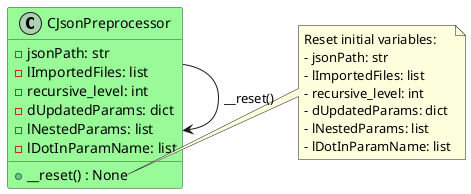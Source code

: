 @startuml

skinparam class {
    BackgroundColor PaleGreen
    BorderColor DarkSlateGray
}

class CJsonPreprocessor {
    - jsonPath: str
    - lImportedFiles: list
    - recursive_level: int
    - dUpdatedParams: dict
    - lNestedParams: list
    - lDotInParamName: list
    
    + __reset() : None
}

CJsonPreprocessor --> CJsonPreprocessor: __reset()
note right of CJsonPreprocessor::__reset
Reset initial variables:
- jsonPath: str
- lImportedFiles: list
- recursive_level: int
- dUpdatedParams: dict
- lNestedParams: list
- lDotInParamName: list
end note

@enduml